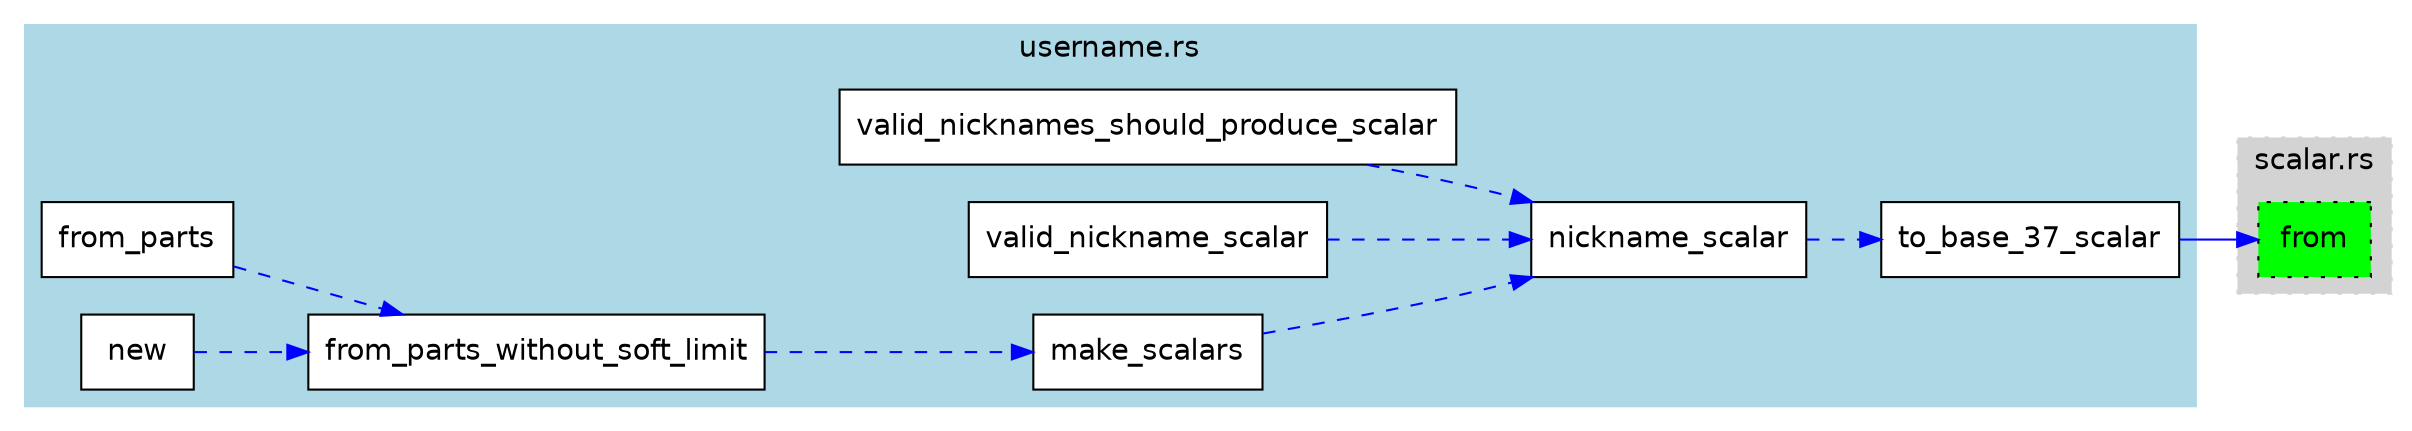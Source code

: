 digraph function_subgraph {
  rankdir=LR;
  node [shape=box, style=filled, fontname=Helvetica];
  edge [color=gray];

  subgraph cluster_0 {
    label = "scalar.rs";
    style=filled;
    color=lightgrey;
    style="filled,dotted";
    fontname=Helvetica;
    "rust-analyzer cargo curve25519-dalek 4.1.3 scalar/impl#[Scalar][`From<u8>`]from()." [label="from", tooltip="    fn from(x: u8) -> Scalar {         let mut s_bytes = [0u8; 32];         s_bytes[0] = x;         Scalar { bytes: s_bytes }     }", fillcolor=green, style="filled,dotted"]
  }
  subgraph cluster_1 {
    label = "username.rs";
    style=filled;
    color=lightblue;
    fontname=Helvetica;
    "rust-analyzer cargo usernames 0.1.0 username/nickname_scalar()." [label="nickname_scalar", tooltip="fn nickname_scalar(nickname: &str) -> Result<Scalar, UsernameError> {     assert!(         !nickname.is_empty(),         ' should be checked before calling nickname_scalar' ,     );     let bytes: Vec...", fillcolor=white, style="filled"]
    "rust-analyzer cargo usernames 0.1.0 username/impl#[Username]from_parts_without_soft_limit()." [label="from_parts_without_soft_limit", tooltip="    fn from_parts_without_soft_limit(         nickname: &str,         discriminator: &str,     ) -> Result<Self, UsernameError> {         validate_prefix(nickname)?;         let discriminator = valida...", fillcolor=white, style="filled"]
    "rust-analyzer cargo usernames 0.1.0 username/impl#[Username]from_parts()." [label="from_parts", tooltip="    pub fn from_parts(         nickname: &str,         discriminator: &str,         limits: NicknameLimits,     ) -> Result<Self, UsernameError> {         // This should perform the same set of checks...", fillcolor=white, style="filled"]
    "rust-analyzer cargo usernames 0.1.0 username/test/valid_nicknames_should_produce_scalar()." [label="valid_nicknames_should_produce_scalar", tooltip="    fn valid_nicknames_should_produce_scalar() {         proptest!(|(nickname in NICKNAME_PATTERN)| {             nickname_scalar(&nickname).unwrap();         });     }", fillcolor=white, style="filled"]
    "rust-analyzer cargo usernames 0.1.0 username/make_scalars()." [label="make_scalars", tooltip="fn make_scalars(nickname: &str, discriminator: u64) -> Result<Vec<Scalar>, UsernameError> {     Ok(vec![         username_sha_scalar(nickname, discriminator)?,         nickname_scalar(nickname)?,     ...", fillcolor=white, style="filled"]
    "rust-analyzer cargo usernames 0.1.0 username/test/valid_nickname_scalar()." [label="valid_nickname_scalar", tooltip="    fn valid_nickname_scalar() {         // the results should be 1 + 27*27 + 37*27*37^1 + 1*27*37^2 = 74656         let nickname = ' _z9_' ;         assert_eq!(Scalar::from(74656_u32), nickname_scala...", fillcolor=white, style="filled"]
    "rust-analyzer cargo usernames 0.1.0 username/impl#[Username]new()." [label="new", tooltip="    pub fn new(s: &str) -> Result<Self, UsernameError> {         let (nickname, discriminator) =             s.rsplit_once('.').ok_or(UsernameError::MissingSeparator)?;         Self::from_parts_withou...", fillcolor=white, style="filled"]
    "rust-analyzer cargo usernames 0.1.0 username/to_base_37_scalar()." [label="to_base_37_scalar", tooltip="fn to_base_37_scalar(bytes: &[u8]) -> Scalar {     assert!(         bytes.len() <= MAX_NICKNAME_LENGTH,         ' may not fit in a Scalar'      );      let thirty_seven = Scalar::from(37u8);     let m...", fillcolor=white, style="filled"]
  }

  "rust-analyzer cargo usernames 0.1.0 username/nickname_scalar()." -> "rust-analyzer cargo usernames 0.1.0 username/to_base_37_scalar()." [color=blue, style=dashed]
  "rust-analyzer cargo usernames 0.1.0 username/impl#[Username]from_parts_without_soft_limit()." -> "rust-analyzer cargo usernames 0.1.0 username/make_scalars()." [color=blue, style=dashed]
  "rust-analyzer cargo usernames 0.1.0 username/impl#[Username]from_parts()." -> "rust-analyzer cargo usernames 0.1.0 username/impl#[Username]from_parts_without_soft_limit()." [color=blue, style=dashed]
  "rust-analyzer cargo usernames 0.1.0 username/test/valid_nicknames_should_produce_scalar()." -> "rust-analyzer cargo usernames 0.1.0 username/nickname_scalar()." [color=blue, style=dashed]
  "rust-analyzer cargo usernames 0.1.0 username/make_scalars()." -> "rust-analyzer cargo usernames 0.1.0 username/nickname_scalar()." [color=blue, style=dashed]
  "rust-analyzer cargo usernames 0.1.0 username/test/valid_nickname_scalar()." -> "rust-analyzer cargo usernames 0.1.0 username/nickname_scalar()." [color=blue, style=dashed]
  "rust-analyzer cargo usernames 0.1.0 username/impl#[Username]new()." -> "rust-analyzer cargo usernames 0.1.0 username/impl#[Username]from_parts_without_soft_limit()." [color=blue, style=dashed]
  "rust-analyzer cargo usernames 0.1.0 username/to_base_37_scalar()." -> "rust-analyzer cargo curve25519-dalek 4.1.3 scalar/impl#[Scalar][`From<u8>`]from()." [color=blue]
}

